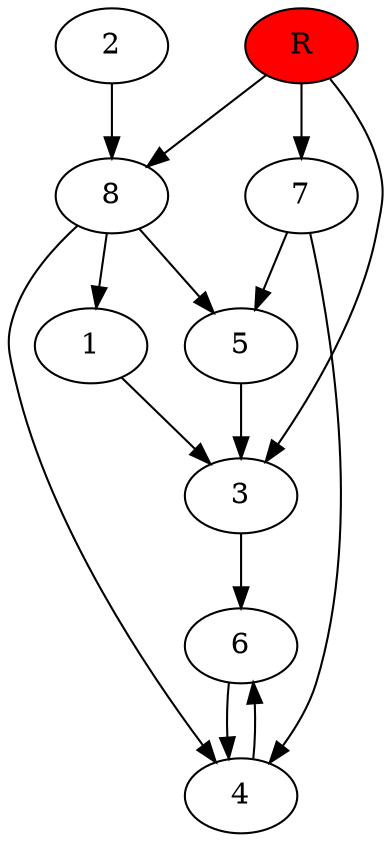 digraph prb3833 {
	1
	2
	3
	4
	5
	6
	7
	8
	R [fillcolor="#ff0000" style=filled]
	1 -> 3
	2 -> 8
	3 -> 6
	4 -> 6
	5 -> 3
	6 -> 4
	7 -> 4
	7 -> 5
	8 -> 1
	8 -> 4
	8 -> 5
	R -> 3
	R -> 7
	R -> 8
}
